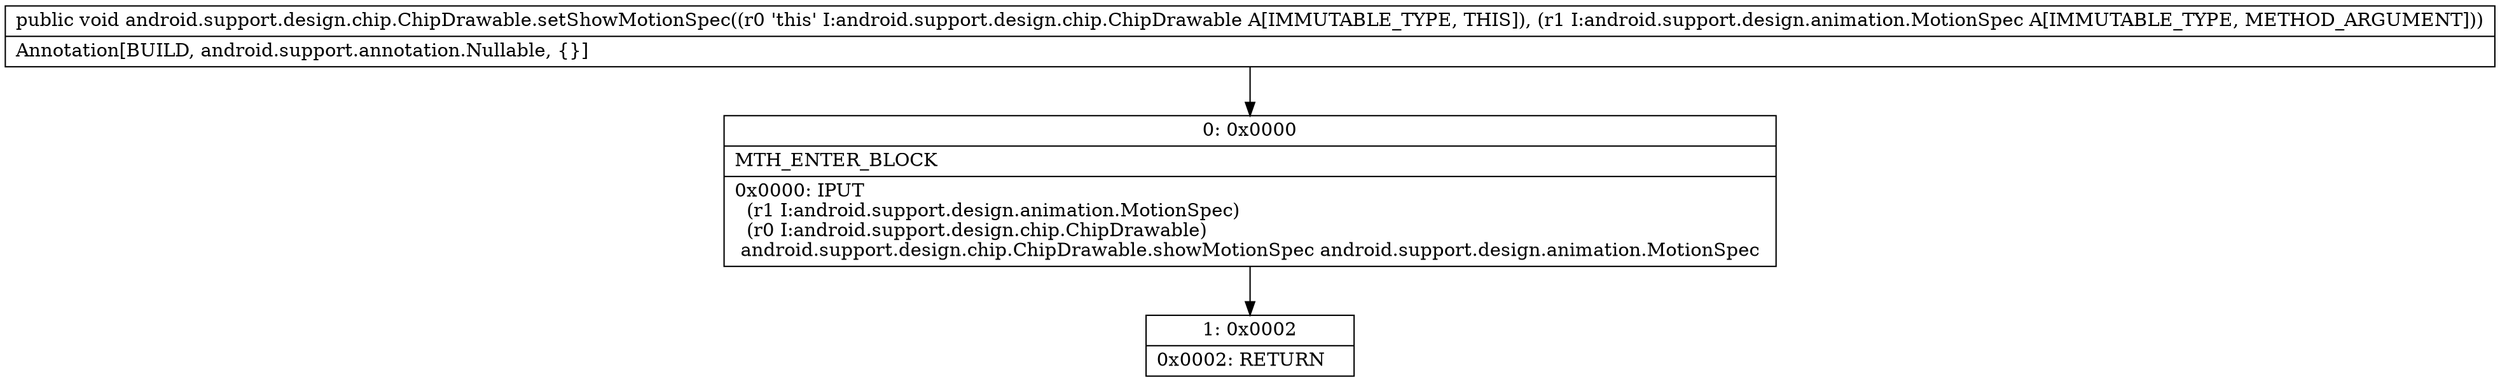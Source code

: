 digraph "CFG forandroid.support.design.chip.ChipDrawable.setShowMotionSpec(Landroid\/support\/design\/animation\/MotionSpec;)V" {
Node_0 [shape=record,label="{0\:\ 0x0000|MTH_ENTER_BLOCK\l|0x0000: IPUT  \l  (r1 I:android.support.design.animation.MotionSpec)\l  (r0 I:android.support.design.chip.ChipDrawable)\l android.support.design.chip.ChipDrawable.showMotionSpec android.support.design.animation.MotionSpec \l}"];
Node_1 [shape=record,label="{1\:\ 0x0002|0x0002: RETURN   \l}"];
MethodNode[shape=record,label="{public void android.support.design.chip.ChipDrawable.setShowMotionSpec((r0 'this' I:android.support.design.chip.ChipDrawable A[IMMUTABLE_TYPE, THIS]), (r1 I:android.support.design.animation.MotionSpec A[IMMUTABLE_TYPE, METHOD_ARGUMENT]))  | Annotation[BUILD, android.support.annotation.Nullable, \{\}]\l}"];
MethodNode -> Node_0;
Node_0 -> Node_1;
}

